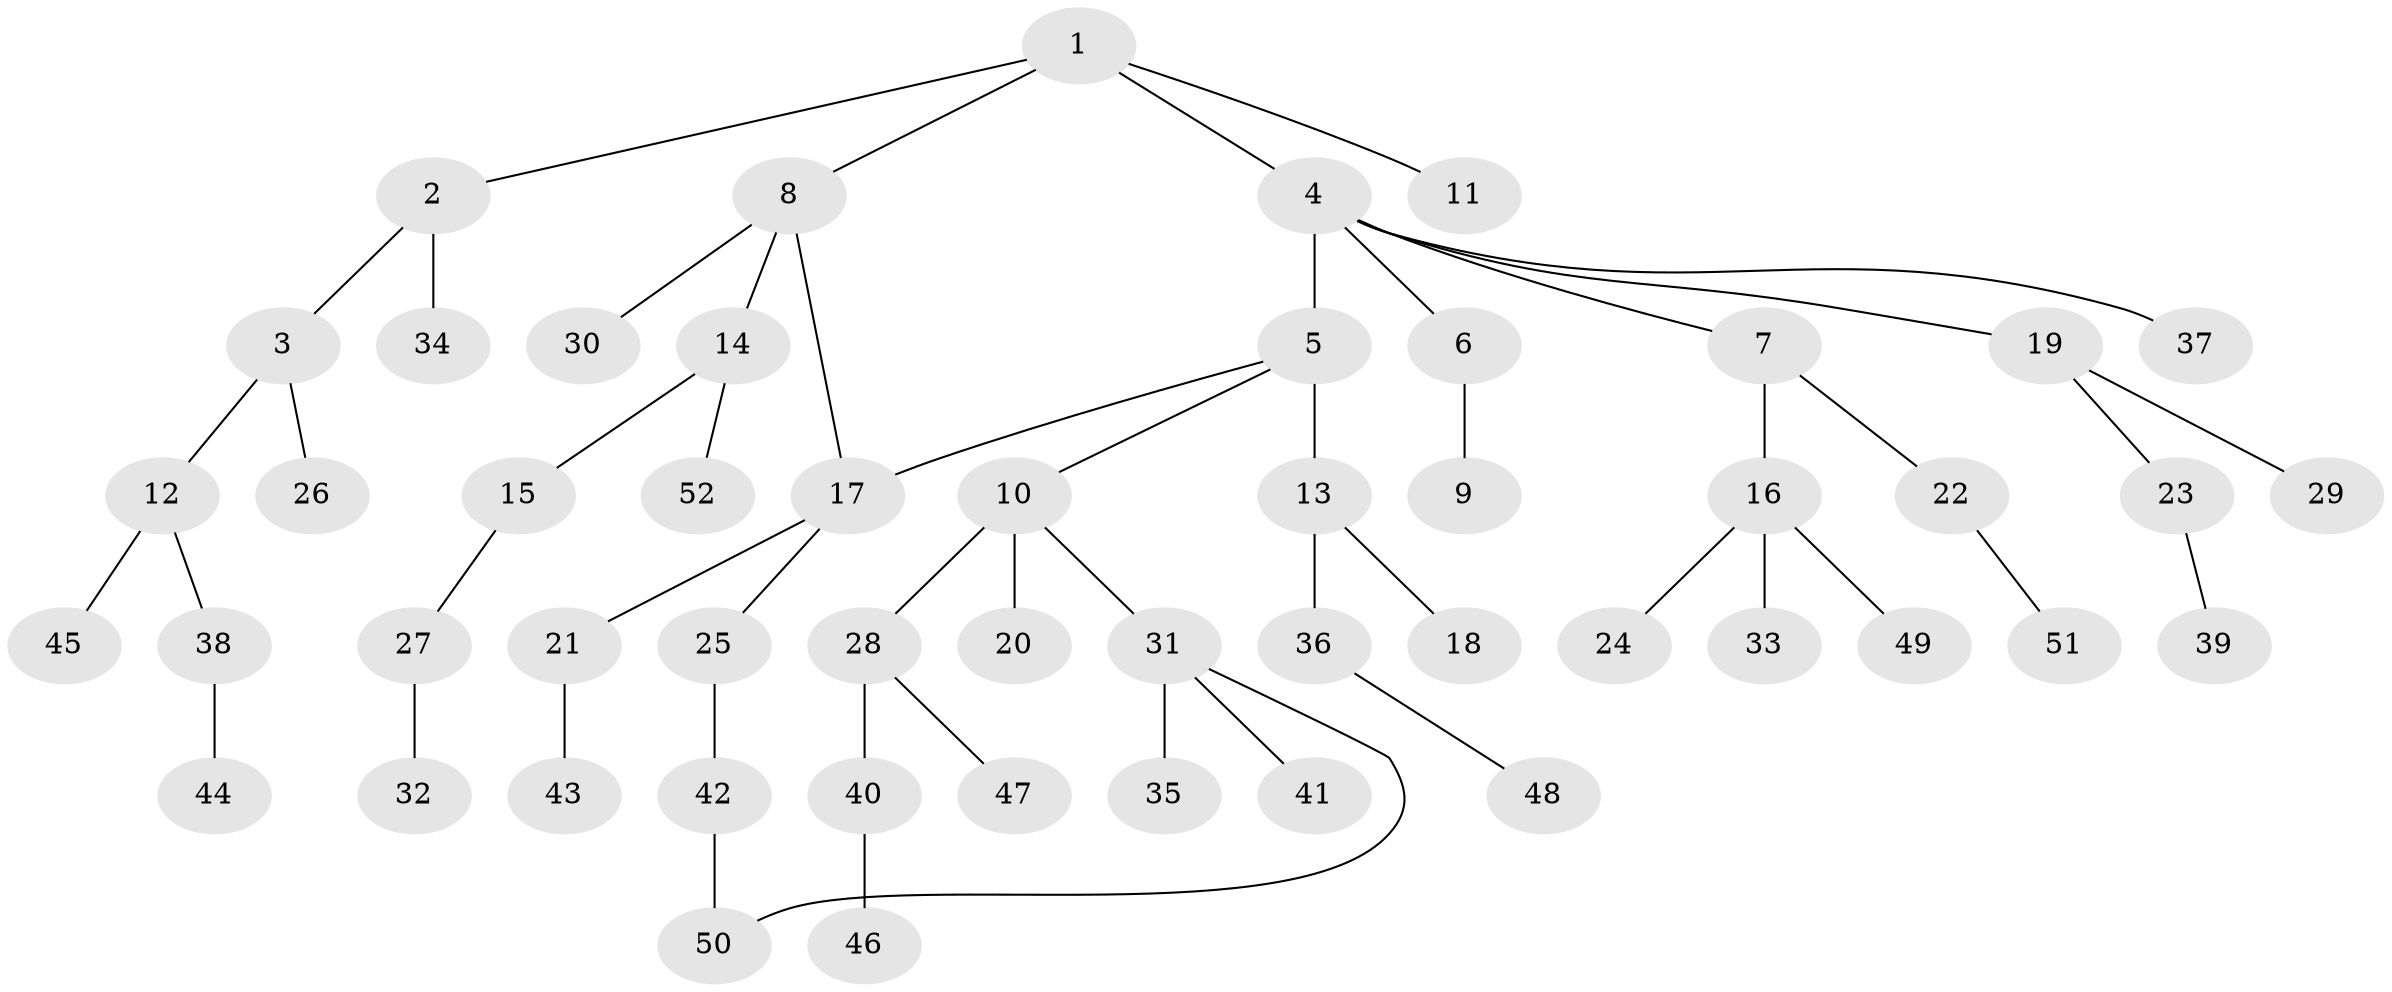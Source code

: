 // original degree distribution, {5: 0.0392156862745098, 4: 0.0784313725490196, 10: 0.00980392156862745, 3: 0.11764705882352941, 6: 0.00980392156862745, 2: 0.2549019607843137, 1: 0.49019607843137253}
// Generated by graph-tools (version 1.1) at 2025/34/03/09/25 02:34:04]
// undirected, 52 vertices, 53 edges
graph export_dot {
graph [start="1"]
  node [color=gray90,style=filled];
  1;
  2;
  3;
  4;
  5;
  6;
  7;
  8;
  9;
  10;
  11;
  12;
  13;
  14;
  15;
  16;
  17;
  18;
  19;
  20;
  21;
  22;
  23;
  24;
  25;
  26;
  27;
  28;
  29;
  30;
  31;
  32;
  33;
  34;
  35;
  36;
  37;
  38;
  39;
  40;
  41;
  42;
  43;
  44;
  45;
  46;
  47;
  48;
  49;
  50;
  51;
  52;
  1 -- 2 [weight=1.0];
  1 -- 4 [weight=1.0];
  1 -- 8 [weight=1.0];
  1 -- 11 [weight=1.0];
  2 -- 3 [weight=1.0];
  2 -- 34 [weight=1.0];
  3 -- 12 [weight=1.0];
  3 -- 26 [weight=1.0];
  4 -- 5 [weight=4.0];
  4 -- 6 [weight=1.0];
  4 -- 7 [weight=1.0];
  4 -- 19 [weight=1.0];
  4 -- 37 [weight=1.0];
  5 -- 10 [weight=1.0];
  5 -- 13 [weight=1.0];
  5 -- 17 [weight=1.0];
  6 -- 9 [weight=1.0];
  7 -- 16 [weight=3.0];
  7 -- 22 [weight=1.0];
  8 -- 14 [weight=1.0];
  8 -- 17 [weight=1.0];
  8 -- 30 [weight=1.0];
  10 -- 20 [weight=2.0];
  10 -- 28 [weight=1.0];
  10 -- 31 [weight=1.0];
  12 -- 38 [weight=1.0];
  12 -- 45 [weight=1.0];
  13 -- 18 [weight=1.0];
  13 -- 36 [weight=1.0];
  14 -- 15 [weight=1.0];
  14 -- 52 [weight=1.0];
  15 -- 27 [weight=1.0];
  16 -- 24 [weight=1.0];
  16 -- 33 [weight=1.0];
  16 -- 49 [weight=1.0];
  17 -- 21 [weight=1.0];
  17 -- 25 [weight=1.0];
  19 -- 23 [weight=1.0];
  19 -- 29 [weight=1.0];
  21 -- 43 [weight=1.0];
  22 -- 51 [weight=1.0];
  23 -- 39 [weight=2.0];
  25 -- 42 [weight=1.0];
  27 -- 32 [weight=1.0];
  28 -- 40 [weight=1.0];
  28 -- 47 [weight=1.0];
  31 -- 35 [weight=1.0];
  31 -- 41 [weight=1.0];
  31 -- 50 [weight=1.0];
  36 -- 48 [weight=1.0];
  38 -- 44 [weight=3.0];
  40 -- 46 [weight=1.0];
  42 -- 50 [weight=1.0];
}
